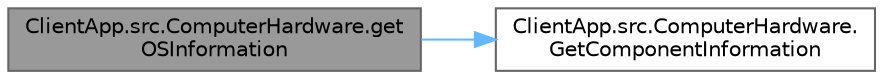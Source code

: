 digraph "ClientApp.src.ComputerHardware.getOSInformation"
{
 // INTERACTIVE_SVG=YES
 // LATEX_PDF_SIZE
  bgcolor="transparent";
  edge [fontname=Helvetica,fontsize=10,labelfontname=Helvetica,labelfontsize=10];
  node [fontname=Helvetica,fontsize=10,shape=box,height=0.2,width=0.4];
  rankdir="LR";
  Node1 [id="Node000001",label="ClientApp.src.ComputerHardware.get\lOSInformation",height=0.2,width=0.4,color="gray40", fillcolor="grey60", style="filled", fontcolor="black",tooltip=" "];
  Node1 -> Node2 [id="edge1_Node000001_Node000002",color="steelblue1",style="solid",tooltip=" "];
  Node2 [id="Node000002",label="ClientApp.src.ComputerHardware.\lGetComponentInformation",height=0.2,width=0.4,color="grey40", fillcolor="white", style="filled",URL="$class_client_app_1_1src_1_1_computer_hardware.html#a6aafd1b71f2a4ec2a59d64c3259f4c9f",tooltip=" "];
}
